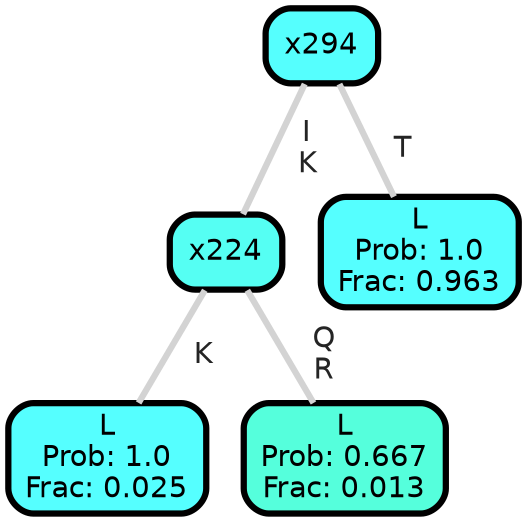 graph Tree {
node [shape=box, style="filled, rounded",color="black",penwidth="3",fontcolor="black",                 fontname=helvetica] ;
graph [ranksep="0 equally", splines=straight,                 bgcolor=transparent, dpi=200] ;
edge [fontname=helvetica, fontweight=bold,fontcolor=grey14,color=lightgray] ;
0 [label="L
Prob: 1.0
Frac: 0.025", fillcolor="#55ffff"] ;
1 [label="x224", fillcolor="#55fff3"] ;
2 [label="L
Prob: 0.667
Frac: 0.013", fillcolor="#55ffdc"] ;
3 [label="x294", fillcolor="#55fffe"] ;
4 [label="L
Prob: 1.0
Frac: 0.963", fillcolor="#55ffff"] ;
1 -- 0 [label=" K",penwidth=3] ;
1 -- 2 [label=" Q\n R",penwidth=3] ;
3 -- 1 [label=" I\n K",penwidth=3] ;
3 -- 4 [label=" T",penwidth=3] ;
{rank = same;}}